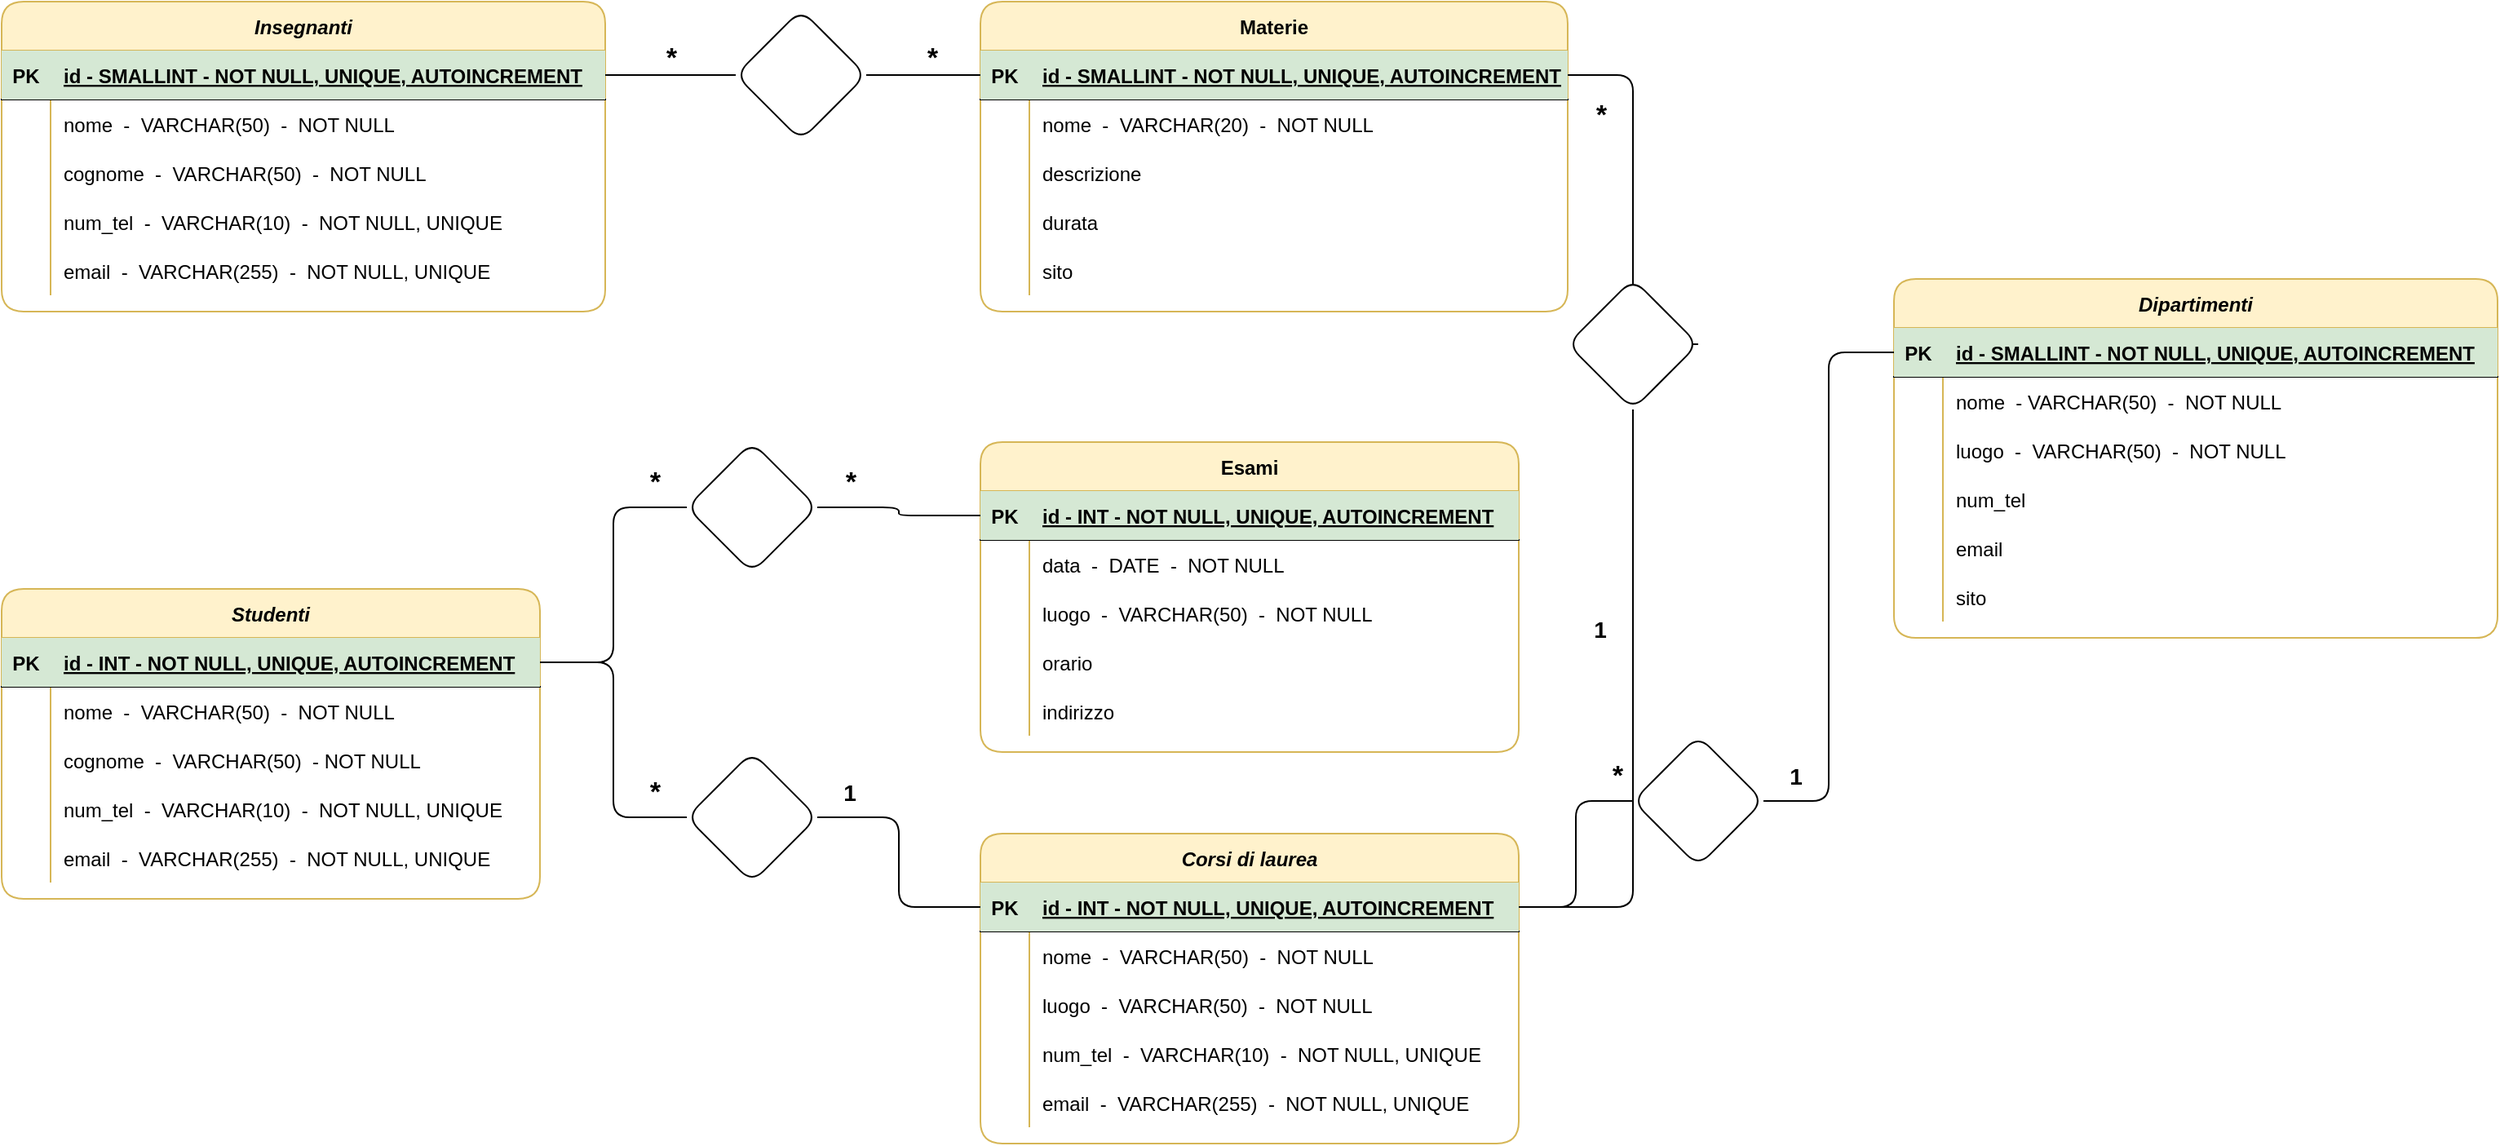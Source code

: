 <mxfile version="20.0.4" type="device"><diagram id="_naUc3VCe7i2bRAv6V2e" name="Page-1"><mxGraphModel dx="1673" dy="896" grid="1" gridSize="10" guides="1" tooltips="1" connect="1" arrows="1" fold="1" page="1" pageScale="1" pageWidth="850" pageHeight="1100" background="none" math="0" shadow="0"><root><mxCell id="0"/><mxCell id="1" parent="0"/><mxCell id="CEvjDJRAWfmrAYLHgLwp-1" value="Dipartimenti" style="shape=table;startSize=30;container=1;collapsible=1;childLayout=tableLayout;fixedRows=1;rowLines=0;fontStyle=3;align=center;resizeLast=1;labelBackgroundColor=none;fillColor=#fff2cc;strokeColor=#d6b656;rounded=1;" parent="1" vertex="1"><mxGeometry x="1200" y="210" width="370" height="220" as="geometry"/></mxCell><mxCell id="CEvjDJRAWfmrAYLHgLwp-2" value="" style="shape=tableRow;horizontal=0;startSize=0;swimlaneHead=0;swimlaneBody=0;fillColor=none;collapsible=0;dropTarget=0;points=[[0,0.5],[1,0.5]];portConstraint=eastwest;top=0;left=0;right=0;bottom=1;rounded=1;" parent="CEvjDJRAWfmrAYLHgLwp-1" vertex="1"><mxGeometry y="30" width="370" height="30" as="geometry"/></mxCell><mxCell id="CEvjDJRAWfmrAYLHgLwp-3" value="PK" style="shape=partialRectangle;connectable=0;fillColor=#d5e8d4;top=0;left=0;bottom=0;right=0;fontStyle=1;overflow=hidden;strokeColor=#82b366;rounded=1;" parent="CEvjDJRAWfmrAYLHgLwp-2" vertex="1"><mxGeometry width="30" height="30" as="geometry"><mxRectangle width="30" height="30" as="alternateBounds"/></mxGeometry></mxCell><mxCell id="CEvjDJRAWfmrAYLHgLwp-4" value="id - SMALLINT - NOT NULL, UNIQUE, AUTOINCREMENT" style="shape=partialRectangle;connectable=0;fillColor=#d5e8d4;top=0;left=0;bottom=0;right=0;align=left;spacingLeft=6;fontStyle=5;overflow=hidden;labelBackgroundColor=none;strokeColor=#82b366;rounded=1;" parent="CEvjDJRAWfmrAYLHgLwp-2" vertex="1"><mxGeometry x="30" width="340" height="30" as="geometry"><mxRectangle width="340" height="30" as="alternateBounds"/></mxGeometry></mxCell><mxCell id="CEvjDJRAWfmrAYLHgLwp-5" value="" style="shape=tableRow;horizontal=0;startSize=0;swimlaneHead=0;swimlaneBody=0;fillColor=none;collapsible=0;dropTarget=0;points=[[0,0.5],[1,0.5]];portConstraint=eastwest;top=0;left=0;right=0;bottom=0;rounded=1;" parent="CEvjDJRAWfmrAYLHgLwp-1" vertex="1"><mxGeometry y="60" width="370" height="30" as="geometry"/></mxCell><mxCell id="CEvjDJRAWfmrAYLHgLwp-6" value="" style="shape=partialRectangle;connectable=0;fillColor=none;top=0;left=0;bottom=0;right=0;editable=1;overflow=hidden;rounded=1;" parent="CEvjDJRAWfmrAYLHgLwp-5" vertex="1"><mxGeometry width="30" height="30" as="geometry"><mxRectangle width="30" height="30" as="alternateBounds"/></mxGeometry></mxCell><mxCell id="CEvjDJRAWfmrAYLHgLwp-7" value="nome  -  VARCHAR(50)  -  NOT NULL" style="shape=partialRectangle;connectable=0;fillColor=none;top=0;left=0;bottom=0;right=0;align=left;spacingLeft=6;overflow=hidden;rounded=1;" parent="CEvjDJRAWfmrAYLHgLwp-5" vertex="1"><mxGeometry x="30" width="340" height="30" as="geometry"><mxRectangle width="340" height="30" as="alternateBounds"/></mxGeometry></mxCell><mxCell id="CEvjDJRAWfmrAYLHgLwp-8" value="" style="shape=tableRow;horizontal=0;startSize=0;swimlaneHead=0;swimlaneBody=0;fillColor=none;collapsible=0;dropTarget=0;points=[[0,0.5],[1,0.5]];portConstraint=eastwest;top=0;left=0;right=0;bottom=0;rounded=1;" parent="CEvjDJRAWfmrAYLHgLwp-1" vertex="1"><mxGeometry y="90" width="370" height="30" as="geometry"/></mxCell><mxCell id="CEvjDJRAWfmrAYLHgLwp-9" value="" style="shape=partialRectangle;connectable=0;fillColor=none;top=0;left=0;bottom=0;right=0;editable=1;overflow=hidden;rounded=1;" parent="CEvjDJRAWfmrAYLHgLwp-8" vertex="1"><mxGeometry width="30" height="30" as="geometry"><mxRectangle width="30" height="30" as="alternateBounds"/></mxGeometry></mxCell><mxCell id="CEvjDJRAWfmrAYLHgLwp-10" value="luogo  -  VARCHAR(50)  -  NOT NULL" style="shape=partialRectangle;connectable=0;fillColor=none;top=0;left=0;bottom=0;right=0;align=left;spacingLeft=6;overflow=hidden;rounded=1;" parent="CEvjDJRAWfmrAYLHgLwp-8" vertex="1"><mxGeometry x="30" width="340" height="30" as="geometry"><mxRectangle width="340" height="30" as="alternateBounds"/></mxGeometry></mxCell><mxCell id="u6kaGUKOdAVzAkYsfyL6-222" style="shape=tableRow;horizontal=0;startSize=0;swimlaneHead=0;swimlaneBody=0;fillColor=none;collapsible=0;dropTarget=0;points=[[0,0.5],[1,0.5]];portConstraint=eastwest;top=0;left=0;right=0;bottom=0;rounded=1;" vertex="1" parent="CEvjDJRAWfmrAYLHgLwp-1"><mxGeometry y="120" width="370" height="30" as="geometry"/></mxCell><mxCell id="u6kaGUKOdAVzAkYsfyL6-223" style="shape=partialRectangle;connectable=0;fillColor=none;top=0;left=0;bottom=0;right=0;editable=1;overflow=hidden;rounded=1;" vertex="1" parent="u6kaGUKOdAVzAkYsfyL6-222"><mxGeometry width="30" height="30" as="geometry"><mxRectangle width="30" height="30" as="alternateBounds"/></mxGeometry></mxCell><mxCell id="u6kaGUKOdAVzAkYsfyL6-224" value="num_tel" style="shape=partialRectangle;connectable=0;fillColor=none;top=0;left=0;bottom=0;right=0;align=left;spacingLeft=6;overflow=hidden;rounded=1;" vertex="1" parent="u6kaGUKOdAVzAkYsfyL6-222"><mxGeometry x="30" width="340" height="30" as="geometry"><mxRectangle width="340" height="30" as="alternateBounds"/></mxGeometry></mxCell><mxCell id="u6kaGUKOdAVzAkYsfyL6-225" style="shape=tableRow;horizontal=0;startSize=0;swimlaneHead=0;swimlaneBody=0;fillColor=none;collapsible=0;dropTarget=0;points=[[0,0.5],[1,0.5]];portConstraint=eastwest;top=0;left=0;right=0;bottom=0;rounded=1;" vertex="1" parent="CEvjDJRAWfmrAYLHgLwp-1"><mxGeometry y="150" width="370" height="30" as="geometry"/></mxCell><mxCell id="u6kaGUKOdAVzAkYsfyL6-226" style="shape=partialRectangle;connectable=0;fillColor=none;top=0;left=0;bottom=0;right=0;editable=1;overflow=hidden;rounded=1;" vertex="1" parent="u6kaGUKOdAVzAkYsfyL6-225"><mxGeometry width="30" height="30" as="geometry"><mxRectangle width="30" height="30" as="alternateBounds"/></mxGeometry></mxCell><mxCell id="u6kaGUKOdAVzAkYsfyL6-227" value="email" style="shape=partialRectangle;connectable=0;fillColor=none;top=0;left=0;bottom=0;right=0;align=left;spacingLeft=6;overflow=hidden;rounded=1;" vertex="1" parent="u6kaGUKOdAVzAkYsfyL6-225"><mxGeometry x="30" width="340" height="30" as="geometry"><mxRectangle width="340" height="30" as="alternateBounds"/></mxGeometry></mxCell><mxCell id="u6kaGUKOdAVzAkYsfyL6-228" style="shape=tableRow;horizontal=0;startSize=0;swimlaneHead=0;swimlaneBody=0;fillColor=none;collapsible=0;dropTarget=0;points=[[0,0.5],[1,0.5]];portConstraint=eastwest;top=0;left=0;right=0;bottom=0;rounded=1;" vertex="1" parent="CEvjDJRAWfmrAYLHgLwp-1"><mxGeometry y="180" width="370" height="30" as="geometry"/></mxCell><mxCell id="u6kaGUKOdAVzAkYsfyL6-229" style="shape=partialRectangle;connectable=0;fillColor=none;top=0;left=0;bottom=0;right=0;editable=1;overflow=hidden;rounded=1;" vertex="1" parent="u6kaGUKOdAVzAkYsfyL6-228"><mxGeometry width="30" height="30" as="geometry"><mxRectangle width="30" height="30" as="alternateBounds"/></mxGeometry></mxCell><mxCell id="u6kaGUKOdAVzAkYsfyL6-230" value="sito" style="shape=partialRectangle;connectable=0;fillColor=none;top=0;left=0;bottom=0;right=0;align=left;spacingLeft=6;overflow=hidden;rounded=1;" vertex="1" parent="u6kaGUKOdAVzAkYsfyL6-228"><mxGeometry x="30" width="340" height="30" as="geometry"><mxRectangle width="340" height="30" as="alternateBounds"/></mxGeometry></mxCell><mxCell id="CEvjDJRAWfmrAYLHgLwp-14" value="Corsi di laurea" style="shape=table;startSize=30;container=1;collapsible=1;childLayout=tableLayout;fixedRows=1;rowLines=0;fontStyle=3;align=center;resizeLast=1;labelBackgroundColor=none;fillColor=#fff2cc;strokeColor=#d6b656;rounded=1;" parent="1" vertex="1"><mxGeometry x="640" y="550" width="330" height="190" as="geometry"/></mxCell><mxCell id="CEvjDJRAWfmrAYLHgLwp-15" value="" style="shape=tableRow;horizontal=0;startSize=0;swimlaneHead=0;swimlaneBody=0;fillColor=none;collapsible=0;dropTarget=0;points=[[0,0.5],[1,0.5]];portConstraint=eastwest;top=0;left=0;right=0;bottom=1;labelBackgroundColor=none;rounded=1;" parent="CEvjDJRAWfmrAYLHgLwp-14" vertex="1"><mxGeometry y="30" width="330" height="30" as="geometry"/></mxCell><mxCell id="CEvjDJRAWfmrAYLHgLwp-16" value="PK" style="shape=partialRectangle;connectable=0;fillColor=#d5e8d4;top=0;left=0;bottom=0;right=0;fontStyle=1;overflow=hidden;labelBackgroundColor=none;strokeColor=#82b366;rounded=1;" parent="CEvjDJRAWfmrAYLHgLwp-15" vertex="1"><mxGeometry width="30" height="30" as="geometry"><mxRectangle width="30" height="30" as="alternateBounds"/></mxGeometry></mxCell><mxCell id="CEvjDJRAWfmrAYLHgLwp-17" value="id - INT - NOT NULL, UNIQUE, AUTOINCREMENT" style="shape=partialRectangle;connectable=0;fillColor=#d5e8d4;top=0;left=0;bottom=0;right=0;align=left;spacingLeft=6;fontStyle=5;overflow=hidden;labelBackgroundColor=none;strokeColor=#82b366;rounded=1;" parent="CEvjDJRAWfmrAYLHgLwp-15" vertex="1"><mxGeometry x="30" width="300" height="30" as="geometry"><mxRectangle width="300" height="30" as="alternateBounds"/></mxGeometry></mxCell><mxCell id="CEvjDJRAWfmrAYLHgLwp-18" value="" style="shape=tableRow;horizontal=0;startSize=0;swimlaneHead=0;swimlaneBody=0;fillColor=none;collapsible=0;dropTarget=0;points=[[0,0.5],[1,0.5]];portConstraint=eastwest;top=0;left=0;right=0;bottom=0;labelBackgroundColor=none;rounded=1;" parent="CEvjDJRAWfmrAYLHgLwp-14" vertex="1"><mxGeometry y="60" width="330" height="30" as="geometry"/></mxCell><mxCell id="CEvjDJRAWfmrAYLHgLwp-19" value="" style="shape=partialRectangle;connectable=0;fillColor=none;top=0;left=0;bottom=0;right=0;editable=1;overflow=hidden;labelBackgroundColor=none;rounded=1;" parent="CEvjDJRAWfmrAYLHgLwp-18" vertex="1"><mxGeometry width="30" height="30" as="geometry"><mxRectangle width="30" height="30" as="alternateBounds"/></mxGeometry></mxCell><mxCell id="CEvjDJRAWfmrAYLHgLwp-20" value="nome  -  VARCHAR(50)  -  NOT NULL" style="shape=partialRectangle;connectable=0;fillColor=none;top=0;left=0;bottom=0;right=0;align=left;spacingLeft=6;overflow=hidden;labelBackgroundColor=none;rounded=1;" parent="CEvjDJRAWfmrAYLHgLwp-18" vertex="1"><mxGeometry x="30" width="300" height="30" as="geometry"><mxRectangle width="300" height="30" as="alternateBounds"/></mxGeometry></mxCell><mxCell id="CEvjDJRAWfmrAYLHgLwp-21" value="" style="shape=tableRow;horizontal=0;startSize=0;swimlaneHead=0;swimlaneBody=0;fillColor=none;collapsible=0;dropTarget=0;points=[[0,0.5],[1,0.5]];portConstraint=eastwest;top=0;left=0;right=0;bottom=0;labelBackgroundColor=none;rounded=1;" parent="CEvjDJRAWfmrAYLHgLwp-14" vertex="1"><mxGeometry y="90" width="330" height="30" as="geometry"/></mxCell><mxCell id="CEvjDJRAWfmrAYLHgLwp-22" value="" style="shape=partialRectangle;connectable=0;fillColor=none;top=0;left=0;bottom=0;right=0;editable=1;overflow=hidden;labelBackgroundColor=none;rounded=1;" parent="CEvjDJRAWfmrAYLHgLwp-21" vertex="1"><mxGeometry width="30" height="30" as="geometry"><mxRectangle width="30" height="30" as="alternateBounds"/></mxGeometry></mxCell><mxCell id="CEvjDJRAWfmrAYLHgLwp-23" value="luogo  -  VARCHAR(50)  -  NOT NULL" style="shape=partialRectangle;connectable=0;fillColor=none;top=0;left=0;bottom=0;right=0;align=left;spacingLeft=6;overflow=hidden;labelBackgroundColor=none;rounded=1;" parent="CEvjDJRAWfmrAYLHgLwp-21" vertex="1"><mxGeometry x="30" width="300" height="30" as="geometry"><mxRectangle width="300" height="30" as="alternateBounds"/></mxGeometry></mxCell><mxCell id="CEvjDJRAWfmrAYLHgLwp-85" style="shape=tableRow;horizontal=0;startSize=0;swimlaneHead=0;swimlaneBody=0;fillColor=none;collapsible=0;dropTarget=0;points=[[0,0.5],[1,0.5]];portConstraint=eastwest;top=0;left=0;right=0;bottom=0;labelBackgroundColor=none;rounded=1;" parent="CEvjDJRAWfmrAYLHgLwp-14" vertex="1"><mxGeometry y="120" width="330" height="30" as="geometry"/></mxCell><mxCell id="CEvjDJRAWfmrAYLHgLwp-86" style="shape=partialRectangle;connectable=0;fillColor=none;top=0;left=0;bottom=0;right=0;editable=1;overflow=hidden;labelBackgroundColor=none;rounded=1;" parent="CEvjDJRAWfmrAYLHgLwp-85" vertex="1"><mxGeometry width="30" height="30" as="geometry"><mxRectangle width="30" height="30" as="alternateBounds"/></mxGeometry></mxCell><mxCell id="CEvjDJRAWfmrAYLHgLwp-87" value="num_tel  -  VARCHAR(10)  -  NOT NULL, UNIQUE" style="shape=partialRectangle;connectable=0;fillColor=none;top=0;left=0;bottom=0;right=0;align=left;spacingLeft=6;overflow=hidden;labelBackgroundColor=none;rounded=1;" parent="CEvjDJRAWfmrAYLHgLwp-85" vertex="1"><mxGeometry x="30" width="300" height="30" as="geometry"><mxRectangle width="300" height="30" as="alternateBounds"/></mxGeometry></mxCell><mxCell id="CEvjDJRAWfmrAYLHgLwp-88" style="shape=tableRow;horizontal=0;startSize=0;swimlaneHead=0;swimlaneBody=0;fillColor=none;collapsible=0;dropTarget=0;points=[[0,0.5],[1,0.5]];portConstraint=eastwest;top=0;left=0;right=0;bottom=0;labelBackgroundColor=none;rounded=1;" parent="CEvjDJRAWfmrAYLHgLwp-14" vertex="1"><mxGeometry y="150" width="330" height="30" as="geometry"/></mxCell><mxCell id="CEvjDJRAWfmrAYLHgLwp-89" style="shape=partialRectangle;connectable=0;fillColor=none;top=0;left=0;bottom=0;right=0;editable=1;overflow=hidden;labelBackgroundColor=none;rounded=1;" parent="CEvjDJRAWfmrAYLHgLwp-88" vertex="1"><mxGeometry width="30" height="30" as="geometry"><mxRectangle width="30" height="30" as="alternateBounds"/></mxGeometry></mxCell><mxCell id="CEvjDJRAWfmrAYLHgLwp-90" value="email  -  VARCHAR(255)  -  NOT NULL, UNIQUE" style="shape=partialRectangle;connectable=0;fillColor=none;top=0;left=0;bottom=0;right=0;align=left;spacingLeft=6;overflow=hidden;labelBackgroundColor=none;rounded=1;" parent="CEvjDJRAWfmrAYLHgLwp-88" vertex="1"><mxGeometry x="30" width="300" height="30" as="geometry"><mxRectangle width="300" height="30" as="alternateBounds"/></mxGeometry></mxCell><mxCell id="CEvjDJRAWfmrAYLHgLwp-27" value="Insegnanti" style="shape=table;startSize=30;container=1;collapsible=1;childLayout=tableLayout;fixedRows=1;rowLines=0;fontStyle=3;align=center;resizeLast=1;labelBackgroundColor=none;fillColor=#fff2cc;strokeColor=#d6b656;rounded=1;" parent="1" vertex="1"><mxGeometry x="40" y="40" width="370" height="190" as="geometry"/></mxCell><mxCell id="CEvjDJRAWfmrAYLHgLwp-28" value="" style="shape=tableRow;horizontal=0;startSize=0;swimlaneHead=0;swimlaneBody=0;fillColor=none;collapsible=0;dropTarget=0;points=[[0,0.5],[1,0.5]];portConstraint=eastwest;top=0;left=0;right=0;bottom=1;labelBackgroundColor=none;rounded=1;" parent="CEvjDJRAWfmrAYLHgLwp-27" vertex="1"><mxGeometry y="30" width="370" height="30" as="geometry"/></mxCell><mxCell id="CEvjDJRAWfmrAYLHgLwp-29" value="PK" style="shape=partialRectangle;connectable=0;fillColor=#d5e8d4;top=0;left=0;bottom=0;right=0;fontStyle=1;overflow=hidden;labelBackgroundColor=none;strokeColor=#82b366;rounded=1;" parent="CEvjDJRAWfmrAYLHgLwp-28" vertex="1"><mxGeometry width="30" height="30" as="geometry"><mxRectangle width="30" height="30" as="alternateBounds"/></mxGeometry></mxCell><mxCell id="CEvjDJRAWfmrAYLHgLwp-30" value="id - SMALLINT - NOT NULL, UNIQUE, AUTOINCREMENT" style="shape=partialRectangle;connectable=0;fillColor=#d5e8d4;top=0;left=0;bottom=0;right=0;align=left;spacingLeft=6;fontStyle=5;overflow=hidden;labelBackgroundColor=none;strokeColor=#82b366;rounded=1;" parent="CEvjDJRAWfmrAYLHgLwp-28" vertex="1"><mxGeometry x="30" width="340" height="30" as="geometry"><mxRectangle width="340" height="30" as="alternateBounds"/></mxGeometry></mxCell><mxCell id="CEvjDJRAWfmrAYLHgLwp-31" value="" style="shape=tableRow;horizontal=0;startSize=0;swimlaneHead=0;swimlaneBody=0;fillColor=none;collapsible=0;dropTarget=0;points=[[0,0.5],[1,0.5]];portConstraint=eastwest;top=0;left=0;right=0;bottom=0;labelBackgroundColor=none;rounded=1;" parent="CEvjDJRAWfmrAYLHgLwp-27" vertex="1"><mxGeometry y="60" width="370" height="30" as="geometry"/></mxCell><mxCell id="CEvjDJRAWfmrAYLHgLwp-32" value="" style="shape=partialRectangle;connectable=0;fillColor=none;top=0;left=0;bottom=0;right=0;editable=1;overflow=hidden;labelBackgroundColor=none;rounded=1;" parent="CEvjDJRAWfmrAYLHgLwp-31" vertex="1"><mxGeometry width="30" height="30" as="geometry"><mxRectangle width="30" height="30" as="alternateBounds"/></mxGeometry></mxCell><mxCell id="CEvjDJRAWfmrAYLHgLwp-33" value="nome  -  VARCHAR(50)  -  NOT NULL" style="shape=partialRectangle;connectable=0;fillColor=none;top=0;left=0;bottom=0;right=0;align=left;spacingLeft=6;overflow=hidden;labelBackgroundColor=none;rounded=1;" parent="CEvjDJRAWfmrAYLHgLwp-31" vertex="1"><mxGeometry x="30" width="340" height="30" as="geometry"><mxRectangle width="340" height="30" as="alternateBounds"/></mxGeometry></mxCell><mxCell id="CEvjDJRAWfmrAYLHgLwp-34" value="" style="shape=tableRow;horizontal=0;startSize=0;swimlaneHead=0;swimlaneBody=0;fillColor=none;collapsible=0;dropTarget=0;points=[[0,0.5],[1,0.5]];portConstraint=eastwest;top=0;left=0;right=0;bottom=0;labelBackgroundColor=none;rounded=1;" parent="CEvjDJRAWfmrAYLHgLwp-27" vertex="1"><mxGeometry y="90" width="370" height="30" as="geometry"/></mxCell><mxCell id="CEvjDJRAWfmrAYLHgLwp-35" value="" style="shape=partialRectangle;connectable=0;fillColor=none;top=0;left=0;bottom=0;right=0;editable=1;overflow=hidden;labelBackgroundColor=none;rounded=1;" parent="CEvjDJRAWfmrAYLHgLwp-34" vertex="1"><mxGeometry width="30" height="30" as="geometry"><mxRectangle width="30" height="30" as="alternateBounds"/></mxGeometry></mxCell><mxCell id="CEvjDJRAWfmrAYLHgLwp-36" value="cognome  -  VARCHAR(50)  -  NOT NULL" style="shape=partialRectangle;connectable=0;fillColor=none;top=0;left=0;bottom=0;right=0;align=left;spacingLeft=6;overflow=hidden;labelBackgroundColor=none;rounded=1;" parent="CEvjDJRAWfmrAYLHgLwp-34" vertex="1"><mxGeometry x="30" width="340" height="30" as="geometry"><mxRectangle width="340" height="30" as="alternateBounds"/></mxGeometry></mxCell><mxCell id="CEvjDJRAWfmrAYLHgLwp-37" value="" style="shape=tableRow;horizontal=0;startSize=0;swimlaneHead=0;swimlaneBody=0;fillColor=none;collapsible=0;dropTarget=0;points=[[0,0.5],[1,0.5]];portConstraint=eastwest;top=0;left=0;right=0;bottom=0;labelBackgroundColor=none;rounded=1;" parent="CEvjDJRAWfmrAYLHgLwp-27" vertex="1"><mxGeometry y="120" width="370" height="30" as="geometry"/></mxCell><mxCell id="CEvjDJRAWfmrAYLHgLwp-38" value="" style="shape=partialRectangle;connectable=0;fillColor=none;top=0;left=0;bottom=0;right=0;editable=1;overflow=hidden;labelBackgroundColor=none;rounded=1;" parent="CEvjDJRAWfmrAYLHgLwp-37" vertex="1"><mxGeometry width="30" height="30" as="geometry"><mxRectangle width="30" height="30" as="alternateBounds"/></mxGeometry></mxCell><mxCell id="CEvjDJRAWfmrAYLHgLwp-39" value="num_tel  -  VARCHAR(10)  -  NOT NULL, UNIQUE" style="shape=partialRectangle;connectable=0;fillColor=none;top=0;left=0;bottom=0;right=0;align=left;spacingLeft=6;overflow=hidden;labelBackgroundColor=none;rounded=1;" parent="CEvjDJRAWfmrAYLHgLwp-37" vertex="1"><mxGeometry x="30" width="340" height="30" as="geometry"><mxRectangle width="340" height="30" as="alternateBounds"/></mxGeometry></mxCell><mxCell id="CEvjDJRAWfmrAYLHgLwp-40" style="shape=tableRow;horizontal=0;startSize=0;swimlaneHead=0;swimlaneBody=0;fillColor=none;collapsible=0;dropTarget=0;points=[[0,0.5],[1,0.5]];portConstraint=eastwest;top=0;left=0;right=0;bottom=0;labelBackgroundColor=none;rounded=1;" parent="CEvjDJRAWfmrAYLHgLwp-27" vertex="1"><mxGeometry y="150" width="370" height="30" as="geometry"/></mxCell><mxCell id="CEvjDJRAWfmrAYLHgLwp-41" style="shape=partialRectangle;connectable=0;fillColor=none;top=0;left=0;bottom=0;right=0;editable=1;overflow=hidden;labelBackgroundColor=none;rounded=1;" parent="CEvjDJRAWfmrAYLHgLwp-40" vertex="1"><mxGeometry width="30" height="30" as="geometry"><mxRectangle width="30" height="30" as="alternateBounds"/></mxGeometry></mxCell><mxCell id="CEvjDJRAWfmrAYLHgLwp-42" value="email  -  VARCHAR(255)  -  NOT NULL, UNIQUE" style="shape=partialRectangle;connectable=0;fillColor=none;top=0;left=0;bottom=0;right=0;align=left;spacingLeft=6;overflow=hidden;labelBackgroundColor=none;rounded=1;" parent="CEvjDJRAWfmrAYLHgLwp-40" vertex="1"><mxGeometry x="30" width="340" height="30" as="geometry"><mxRectangle width="340" height="30" as="alternateBounds"/></mxGeometry></mxCell><mxCell id="CEvjDJRAWfmrAYLHgLwp-43" value="Studenti" style="shape=table;startSize=30;container=1;collapsible=1;childLayout=tableLayout;fixedRows=1;rowLines=0;fontStyle=3;align=center;resizeLast=1;labelBackgroundColor=none;fillColor=#fff2cc;strokeColor=#d6b656;rounded=1;" parent="1" vertex="1"><mxGeometry x="40" y="400" width="330" height="190" as="geometry"/></mxCell><mxCell id="CEvjDJRAWfmrAYLHgLwp-44" value="" style="shape=tableRow;horizontal=0;startSize=0;swimlaneHead=0;swimlaneBody=0;fillColor=none;collapsible=0;dropTarget=0;points=[[0,0.5],[1,0.5]];portConstraint=eastwest;top=0;left=0;right=0;bottom=1;labelBackgroundColor=none;rounded=1;" parent="CEvjDJRAWfmrAYLHgLwp-43" vertex="1"><mxGeometry y="30" width="330" height="30" as="geometry"/></mxCell><mxCell id="CEvjDJRAWfmrAYLHgLwp-45" value="PK" style="shape=partialRectangle;connectable=0;fillColor=#d5e8d4;top=0;left=0;bottom=0;right=0;fontStyle=1;overflow=hidden;labelBackgroundColor=none;strokeColor=#82b366;rounded=1;" parent="CEvjDJRAWfmrAYLHgLwp-44" vertex="1"><mxGeometry width="30" height="30" as="geometry"><mxRectangle width="30" height="30" as="alternateBounds"/></mxGeometry></mxCell><mxCell id="CEvjDJRAWfmrAYLHgLwp-46" value="id - INT - NOT NULL, UNIQUE, AUTOINCREMENT" style="shape=partialRectangle;connectable=0;fillColor=#d5e8d4;top=0;left=0;bottom=0;right=0;align=left;spacingLeft=6;fontStyle=5;overflow=hidden;labelBackgroundColor=none;strokeColor=#82b366;rounded=1;" parent="CEvjDJRAWfmrAYLHgLwp-44" vertex="1"><mxGeometry x="30" width="300" height="30" as="geometry"><mxRectangle width="300" height="30" as="alternateBounds"/></mxGeometry></mxCell><mxCell id="CEvjDJRAWfmrAYLHgLwp-47" value="" style="shape=tableRow;horizontal=0;startSize=0;swimlaneHead=0;swimlaneBody=0;fillColor=none;collapsible=0;dropTarget=0;points=[[0,0.5],[1,0.5]];portConstraint=eastwest;top=0;left=0;right=0;bottom=0;labelBackgroundColor=none;rounded=1;" parent="CEvjDJRAWfmrAYLHgLwp-43" vertex="1"><mxGeometry y="60" width="330" height="30" as="geometry"/></mxCell><mxCell id="CEvjDJRAWfmrAYLHgLwp-48" value="" style="shape=partialRectangle;connectable=0;fillColor=none;top=0;left=0;bottom=0;right=0;editable=1;overflow=hidden;labelBackgroundColor=none;rounded=1;" parent="CEvjDJRAWfmrAYLHgLwp-47" vertex="1"><mxGeometry width="30" height="30" as="geometry"><mxRectangle width="30" height="30" as="alternateBounds"/></mxGeometry></mxCell><mxCell id="CEvjDJRAWfmrAYLHgLwp-49" value="nome  -  VARCHAR(50)  -  NOT NULL" style="shape=partialRectangle;connectable=0;fillColor=none;top=0;left=0;bottom=0;right=0;align=left;spacingLeft=6;overflow=hidden;labelBackgroundColor=none;rounded=1;" parent="CEvjDJRAWfmrAYLHgLwp-47" vertex="1"><mxGeometry x="30" width="300" height="30" as="geometry"><mxRectangle width="300" height="30" as="alternateBounds"/></mxGeometry></mxCell><mxCell id="CEvjDJRAWfmrAYLHgLwp-50" value="" style="shape=tableRow;horizontal=0;startSize=0;swimlaneHead=0;swimlaneBody=0;fillColor=none;collapsible=0;dropTarget=0;points=[[0,0.5],[1,0.5]];portConstraint=eastwest;top=0;left=0;right=0;bottom=0;labelBackgroundColor=none;rounded=1;" parent="CEvjDJRAWfmrAYLHgLwp-43" vertex="1"><mxGeometry y="90" width="330" height="30" as="geometry"/></mxCell><mxCell id="CEvjDJRAWfmrAYLHgLwp-51" value="" style="shape=partialRectangle;connectable=0;fillColor=none;top=0;left=0;bottom=0;right=0;editable=1;overflow=hidden;labelBackgroundColor=none;rounded=1;" parent="CEvjDJRAWfmrAYLHgLwp-50" vertex="1"><mxGeometry width="30" height="30" as="geometry"><mxRectangle width="30" height="30" as="alternateBounds"/></mxGeometry></mxCell><mxCell id="CEvjDJRAWfmrAYLHgLwp-52" value="cognome  -  VARCHAR(50)  - NOT NULL" style="shape=partialRectangle;connectable=0;fillColor=none;top=0;left=0;bottom=0;right=0;align=left;spacingLeft=6;overflow=hidden;labelBackgroundColor=none;rounded=1;" parent="CEvjDJRAWfmrAYLHgLwp-50" vertex="1"><mxGeometry x="30" width="300" height="30" as="geometry"><mxRectangle width="300" height="30" as="alternateBounds"/></mxGeometry></mxCell><mxCell id="CEvjDJRAWfmrAYLHgLwp-53" value="" style="shape=tableRow;horizontal=0;startSize=0;swimlaneHead=0;swimlaneBody=0;fillColor=none;collapsible=0;dropTarget=0;points=[[0,0.5],[1,0.5]];portConstraint=eastwest;top=0;left=0;right=0;bottom=0;labelBackgroundColor=none;rounded=1;" parent="CEvjDJRAWfmrAYLHgLwp-43" vertex="1"><mxGeometry y="120" width="330" height="30" as="geometry"/></mxCell><mxCell id="CEvjDJRAWfmrAYLHgLwp-54" value="" style="shape=partialRectangle;connectable=0;fillColor=none;top=0;left=0;bottom=0;right=0;editable=1;overflow=hidden;labelBackgroundColor=none;rounded=1;" parent="CEvjDJRAWfmrAYLHgLwp-53" vertex="1"><mxGeometry width="30" height="30" as="geometry"><mxRectangle width="30" height="30" as="alternateBounds"/></mxGeometry></mxCell><mxCell id="CEvjDJRAWfmrAYLHgLwp-55" value="num_tel  -  VARCHAR(10)  -  NOT NULL, UNIQUE" style="shape=partialRectangle;connectable=0;fillColor=none;top=0;left=0;bottom=0;right=0;align=left;spacingLeft=6;overflow=hidden;labelBackgroundColor=none;rounded=1;" parent="CEvjDJRAWfmrAYLHgLwp-53" vertex="1"><mxGeometry x="30" width="300" height="30" as="geometry"><mxRectangle width="300" height="30" as="alternateBounds"/></mxGeometry></mxCell><mxCell id="CEvjDJRAWfmrAYLHgLwp-56" style="shape=tableRow;horizontal=0;startSize=0;swimlaneHead=0;swimlaneBody=0;fillColor=none;collapsible=0;dropTarget=0;points=[[0,0.5],[1,0.5]];portConstraint=eastwest;top=0;left=0;right=0;bottom=0;labelBackgroundColor=none;rounded=1;" parent="CEvjDJRAWfmrAYLHgLwp-43" vertex="1"><mxGeometry y="150" width="330" height="30" as="geometry"/></mxCell><mxCell id="CEvjDJRAWfmrAYLHgLwp-57" style="shape=partialRectangle;connectable=0;fillColor=none;top=0;left=0;bottom=0;right=0;editable=1;overflow=hidden;labelBackgroundColor=none;rounded=1;" parent="CEvjDJRAWfmrAYLHgLwp-56" vertex="1"><mxGeometry width="30" height="30" as="geometry"><mxRectangle width="30" height="30" as="alternateBounds"/></mxGeometry></mxCell><mxCell id="CEvjDJRAWfmrAYLHgLwp-58" value="email  -  VARCHAR(255)  -  NOT NULL, UNIQUE" style="shape=partialRectangle;connectable=0;fillColor=none;top=0;left=0;bottom=0;right=0;align=left;spacingLeft=6;overflow=hidden;labelBackgroundColor=none;rounded=1;" parent="CEvjDJRAWfmrAYLHgLwp-56" vertex="1"><mxGeometry x="30" width="300" height="30" as="geometry"><mxRectangle width="300" height="30" as="alternateBounds"/></mxGeometry></mxCell><mxCell id="CEvjDJRAWfmrAYLHgLwp-59" value="Esami" style="shape=table;startSize=30;container=1;collapsible=1;childLayout=tableLayout;fixedRows=1;rowLines=0;fontStyle=1;align=center;resizeLast=1;labelBackgroundColor=none;fillColor=#fff2cc;strokeColor=#d6b656;rounded=1;" parent="1" vertex="1"><mxGeometry x="640" y="310" width="330" height="190" as="geometry"/></mxCell><mxCell id="CEvjDJRAWfmrAYLHgLwp-60" value="" style="shape=tableRow;horizontal=0;startSize=0;swimlaneHead=0;swimlaneBody=0;fillColor=none;collapsible=0;dropTarget=0;points=[[0,0.5],[1,0.5]];portConstraint=eastwest;top=0;left=0;right=0;bottom=1;labelBackgroundColor=none;rounded=1;" parent="CEvjDJRAWfmrAYLHgLwp-59" vertex="1"><mxGeometry y="30" width="330" height="30" as="geometry"/></mxCell><mxCell id="CEvjDJRAWfmrAYLHgLwp-61" value="PK" style="shape=partialRectangle;connectable=0;fillColor=#d5e8d4;top=0;left=0;bottom=0;right=0;fontStyle=1;overflow=hidden;labelBackgroundColor=none;strokeColor=#82b366;rounded=1;" parent="CEvjDJRAWfmrAYLHgLwp-60" vertex="1"><mxGeometry width="30" height="30" as="geometry"><mxRectangle width="30" height="30" as="alternateBounds"/></mxGeometry></mxCell><mxCell id="CEvjDJRAWfmrAYLHgLwp-62" value="id - INT - NOT NULL, UNIQUE, AUTOINCREMENT" style="shape=partialRectangle;connectable=0;fillColor=#d5e8d4;top=0;left=0;bottom=0;right=0;align=left;spacingLeft=6;fontStyle=5;overflow=hidden;labelBackgroundColor=none;strokeColor=#82b366;rounded=1;" parent="CEvjDJRAWfmrAYLHgLwp-60" vertex="1"><mxGeometry x="30" width="300" height="30" as="geometry"><mxRectangle width="300" height="30" as="alternateBounds"/></mxGeometry></mxCell><mxCell id="CEvjDJRAWfmrAYLHgLwp-63" value="" style="shape=tableRow;horizontal=0;startSize=0;swimlaneHead=0;swimlaneBody=0;fillColor=none;collapsible=0;dropTarget=0;points=[[0,0.5],[1,0.5]];portConstraint=eastwest;top=0;left=0;right=0;bottom=0;labelBackgroundColor=none;rounded=1;" parent="CEvjDJRAWfmrAYLHgLwp-59" vertex="1"><mxGeometry y="60" width="330" height="30" as="geometry"/></mxCell><mxCell id="CEvjDJRAWfmrAYLHgLwp-64" value="" style="shape=partialRectangle;connectable=0;fillColor=none;top=0;left=0;bottom=0;right=0;editable=1;overflow=hidden;labelBackgroundColor=none;rounded=1;" parent="CEvjDJRAWfmrAYLHgLwp-63" vertex="1"><mxGeometry width="30" height="30" as="geometry"><mxRectangle width="30" height="30" as="alternateBounds"/></mxGeometry></mxCell><mxCell id="CEvjDJRAWfmrAYLHgLwp-65" value="data  -  DATE  -  NOT NULL" style="shape=partialRectangle;connectable=0;fillColor=none;top=0;left=0;bottom=0;right=0;align=left;spacingLeft=6;overflow=hidden;labelBackgroundColor=none;rounded=1;" parent="CEvjDJRAWfmrAYLHgLwp-63" vertex="1"><mxGeometry x="30" width="300" height="30" as="geometry"><mxRectangle width="300" height="30" as="alternateBounds"/></mxGeometry></mxCell><mxCell id="CEvjDJRAWfmrAYLHgLwp-66" value="" style="shape=tableRow;horizontal=0;startSize=0;swimlaneHead=0;swimlaneBody=0;fillColor=none;collapsible=0;dropTarget=0;points=[[0,0.5],[1,0.5]];portConstraint=eastwest;top=0;left=0;right=0;bottom=0;labelBackgroundColor=none;rounded=1;" parent="CEvjDJRAWfmrAYLHgLwp-59" vertex="1"><mxGeometry y="90" width="330" height="30" as="geometry"/></mxCell><mxCell id="CEvjDJRAWfmrAYLHgLwp-67" value="" style="shape=partialRectangle;connectable=0;fillColor=none;top=0;left=0;bottom=0;right=0;editable=1;overflow=hidden;labelBackgroundColor=none;rounded=1;" parent="CEvjDJRAWfmrAYLHgLwp-66" vertex="1"><mxGeometry width="30" height="30" as="geometry"><mxRectangle width="30" height="30" as="alternateBounds"/></mxGeometry></mxCell><mxCell id="CEvjDJRAWfmrAYLHgLwp-68" value="luogo  -  VARCHAR(50)  -  NOT NULL" style="shape=partialRectangle;connectable=0;fillColor=none;top=0;left=0;bottom=0;right=0;align=left;spacingLeft=6;overflow=hidden;labelBackgroundColor=none;rounded=1;" parent="CEvjDJRAWfmrAYLHgLwp-66" vertex="1"><mxGeometry x="30" width="300" height="30" as="geometry"><mxRectangle width="300" height="30" as="alternateBounds"/></mxGeometry></mxCell><mxCell id="u6kaGUKOdAVzAkYsfyL6-240" style="shape=tableRow;horizontal=0;startSize=0;swimlaneHead=0;swimlaneBody=0;fillColor=none;collapsible=0;dropTarget=0;points=[[0,0.5],[1,0.5]];portConstraint=eastwest;top=0;left=0;right=0;bottom=0;labelBackgroundColor=none;rounded=1;" vertex="1" parent="CEvjDJRAWfmrAYLHgLwp-59"><mxGeometry y="120" width="330" height="30" as="geometry"/></mxCell><mxCell id="u6kaGUKOdAVzAkYsfyL6-241" style="shape=partialRectangle;connectable=0;fillColor=none;top=0;left=0;bottom=0;right=0;editable=1;overflow=hidden;labelBackgroundColor=none;rounded=1;" vertex="1" parent="u6kaGUKOdAVzAkYsfyL6-240"><mxGeometry width="30" height="30" as="geometry"><mxRectangle width="30" height="30" as="alternateBounds"/></mxGeometry></mxCell><mxCell id="u6kaGUKOdAVzAkYsfyL6-242" value="orario" style="shape=partialRectangle;connectable=0;fillColor=none;top=0;left=0;bottom=0;right=0;align=left;spacingLeft=6;overflow=hidden;labelBackgroundColor=none;rounded=1;" vertex="1" parent="u6kaGUKOdAVzAkYsfyL6-240"><mxGeometry x="30" width="300" height="30" as="geometry"><mxRectangle width="300" height="30" as="alternateBounds"/></mxGeometry></mxCell><mxCell id="u6kaGUKOdAVzAkYsfyL6-243" style="shape=tableRow;horizontal=0;startSize=0;swimlaneHead=0;swimlaneBody=0;fillColor=none;collapsible=0;dropTarget=0;points=[[0,0.5],[1,0.5]];portConstraint=eastwest;top=0;left=0;right=0;bottom=0;labelBackgroundColor=none;rounded=1;" vertex="1" parent="CEvjDJRAWfmrAYLHgLwp-59"><mxGeometry y="150" width="330" height="30" as="geometry"/></mxCell><mxCell id="u6kaGUKOdAVzAkYsfyL6-244" style="shape=partialRectangle;connectable=0;fillColor=none;top=0;left=0;bottom=0;right=0;editable=1;overflow=hidden;labelBackgroundColor=none;rounded=1;" vertex="1" parent="u6kaGUKOdAVzAkYsfyL6-243"><mxGeometry width="30" height="30" as="geometry"><mxRectangle width="30" height="30" as="alternateBounds"/></mxGeometry></mxCell><mxCell id="u6kaGUKOdAVzAkYsfyL6-245" value="indirizzo" style="shape=partialRectangle;connectable=0;fillColor=none;top=0;left=0;bottom=0;right=0;align=left;spacingLeft=6;overflow=hidden;labelBackgroundColor=none;rounded=1;" vertex="1" parent="u6kaGUKOdAVzAkYsfyL6-243"><mxGeometry x="30" width="300" height="30" as="geometry"><mxRectangle width="300" height="30" as="alternateBounds"/></mxGeometry></mxCell><mxCell id="CEvjDJRAWfmrAYLHgLwp-72" value="Materie" style="shape=table;startSize=30;container=1;collapsible=1;childLayout=tableLayout;fixedRows=1;rowLines=0;fontStyle=1;align=center;resizeLast=1;labelBackgroundColor=none;fillColor=#fff2cc;strokeColor=#d6b656;rounded=1;" parent="1" vertex="1"><mxGeometry x="640" y="40" width="360" height="190" as="geometry"/></mxCell><mxCell id="CEvjDJRAWfmrAYLHgLwp-73" value="" style="shape=tableRow;horizontal=0;startSize=0;swimlaneHead=0;swimlaneBody=0;fillColor=none;collapsible=0;dropTarget=0;points=[[0,0.5],[1,0.5]];portConstraint=eastwest;top=0;left=0;right=0;bottom=1;labelBackgroundColor=none;rounded=1;" parent="CEvjDJRAWfmrAYLHgLwp-72" vertex="1"><mxGeometry y="30" width="360" height="30" as="geometry"/></mxCell><mxCell id="CEvjDJRAWfmrAYLHgLwp-74" value="PK" style="shape=partialRectangle;connectable=0;fillColor=#d5e8d4;top=0;left=0;bottom=0;right=0;fontStyle=1;overflow=hidden;labelBackgroundColor=none;strokeColor=#82b366;rounded=1;" parent="CEvjDJRAWfmrAYLHgLwp-73" vertex="1"><mxGeometry width="30" height="30" as="geometry"><mxRectangle width="30" height="30" as="alternateBounds"/></mxGeometry></mxCell><mxCell id="CEvjDJRAWfmrAYLHgLwp-75" value="id - SMALLINT - NOT NULL, UNIQUE, AUTOINCREMENT" style="shape=partialRectangle;connectable=0;fillColor=#d5e8d4;top=0;left=0;bottom=0;right=0;align=left;spacingLeft=6;fontStyle=5;overflow=hidden;labelBackgroundColor=none;strokeColor=#82b366;rounded=1;" parent="CEvjDJRAWfmrAYLHgLwp-73" vertex="1"><mxGeometry x="30" width="330" height="30" as="geometry"><mxRectangle width="330" height="30" as="alternateBounds"/></mxGeometry></mxCell><mxCell id="CEvjDJRAWfmrAYLHgLwp-76" value="" style="shape=tableRow;horizontal=0;startSize=0;swimlaneHead=0;swimlaneBody=0;fillColor=none;collapsible=0;dropTarget=0;points=[[0,0.5],[1,0.5]];portConstraint=eastwest;top=0;left=0;right=0;bottom=0;labelBackgroundColor=none;rounded=1;" parent="CEvjDJRAWfmrAYLHgLwp-72" vertex="1"><mxGeometry y="60" width="360" height="30" as="geometry"/></mxCell><mxCell id="CEvjDJRAWfmrAYLHgLwp-77" value="" style="shape=partialRectangle;connectable=0;fillColor=none;top=0;left=0;bottom=0;right=0;editable=1;overflow=hidden;labelBackgroundColor=none;rounded=1;" parent="CEvjDJRAWfmrAYLHgLwp-76" vertex="1"><mxGeometry width="30" height="30" as="geometry"><mxRectangle width="30" height="30" as="alternateBounds"/></mxGeometry></mxCell><mxCell id="CEvjDJRAWfmrAYLHgLwp-78" value="nome  -  VARCHAR(20)  -  NOT NULL" style="shape=partialRectangle;connectable=0;fillColor=none;top=0;left=0;bottom=0;right=0;align=left;spacingLeft=6;overflow=hidden;labelBackgroundColor=none;rounded=1;" parent="CEvjDJRAWfmrAYLHgLwp-76" vertex="1"><mxGeometry x="30" width="330" height="30" as="geometry"><mxRectangle width="330" height="30" as="alternateBounds"/></mxGeometry></mxCell><mxCell id="u6kaGUKOdAVzAkYsfyL6-231" style="shape=tableRow;horizontal=0;startSize=0;swimlaneHead=0;swimlaneBody=0;fillColor=none;collapsible=0;dropTarget=0;points=[[0,0.5],[1,0.5]];portConstraint=eastwest;top=0;left=0;right=0;bottom=0;labelBackgroundColor=none;rounded=1;" vertex="1" parent="CEvjDJRAWfmrAYLHgLwp-72"><mxGeometry y="90" width="360" height="30" as="geometry"/></mxCell><mxCell id="u6kaGUKOdAVzAkYsfyL6-232" style="shape=partialRectangle;connectable=0;fillColor=none;top=0;left=0;bottom=0;right=0;editable=1;overflow=hidden;labelBackgroundColor=none;rounded=1;" vertex="1" parent="u6kaGUKOdAVzAkYsfyL6-231"><mxGeometry width="30" height="30" as="geometry"><mxRectangle width="30" height="30" as="alternateBounds"/></mxGeometry></mxCell><mxCell id="u6kaGUKOdAVzAkYsfyL6-233" value="descrizione" style="shape=partialRectangle;connectable=0;fillColor=none;top=0;left=0;bottom=0;right=0;align=left;spacingLeft=6;overflow=hidden;labelBackgroundColor=none;rounded=1;" vertex="1" parent="u6kaGUKOdAVzAkYsfyL6-231"><mxGeometry x="30" width="330" height="30" as="geometry"><mxRectangle width="330" height="30" as="alternateBounds"/></mxGeometry></mxCell><mxCell id="u6kaGUKOdAVzAkYsfyL6-234" style="shape=tableRow;horizontal=0;startSize=0;swimlaneHead=0;swimlaneBody=0;fillColor=none;collapsible=0;dropTarget=0;points=[[0,0.5],[1,0.5]];portConstraint=eastwest;top=0;left=0;right=0;bottom=0;labelBackgroundColor=none;rounded=1;" vertex="1" parent="CEvjDJRAWfmrAYLHgLwp-72"><mxGeometry y="120" width="360" height="30" as="geometry"/></mxCell><mxCell id="u6kaGUKOdAVzAkYsfyL6-235" style="shape=partialRectangle;connectable=0;fillColor=none;top=0;left=0;bottom=0;right=0;editable=1;overflow=hidden;labelBackgroundColor=none;rounded=1;" vertex="1" parent="u6kaGUKOdAVzAkYsfyL6-234"><mxGeometry width="30" height="30" as="geometry"><mxRectangle width="30" height="30" as="alternateBounds"/></mxGeometry></mxCell><mxCell id="u6kaGUKOdAVzAkYsfyL6-236" value="durata" style="shape=partialRectangle;connectable=0;fillColor=none;top=0;left=0;bottom=0;right=0;align=left;spacingLeft=6;overflow=hidden;labelBackgroundColor=none;rounded=1;" vertex="1" parent="u6kaGUKOdAVzAkYsfyL6-234"><mxGeometry x="30" width="330" height="30" as="geometry"><mxRectangle width="330" height="30" as="alternateBounds"/></mxGeometry></mxCell><mxCell id="u6kaGUKOdAVzAkYsfyL6-237" style="shape=tableRow;horizontal=0;startSize=0;swimlaneHead=0;swimlaneBody=0;fillColor=none;collapsible=0;dropTarget=0;points=[[0,0.5],[1,0.5]];portConstraint=eastwest;top=0;left=0;right=0;bottom=0;labelBackgroundColor=none;rounded=1;" vertex="1" parent="CEvjDJRAWfmrAYLHgLwp-72"><mxGeometry y="150" width="360" height="30" as="geometry"/></mxCell><mxCell id="u6kaGUKOdAVzAkYsfyL6-238" style="shape=partialRectangle;connectable=0;fillColor=none;top=0;left=0;bottom=0;right=0;editable=1;overflow=hidden;labelBackgroundColor=none;rounded=1;" vertex="1" parent="u6kaGUKOdAVzAkYsfyL6-237"><mxGeometry width="30" height="30" as="geometry"><mxRectangle width="30" height="30" as="alternateBounds"/></mxGeometry></mxCell><mxCell id="u6kaGUKOdAVzAkYsfyL6-239" value="sito" style="shape=partialRectangle;connectable=0;fillColor=none;top=0;left=0;bottom=0;right=0;align=left;spacingLeft=6;overflow=hidden;labelBackgroundColor=none;rounded=1;" vertex="1" parent="u6kaGUKOdAVzAkYsfyL6-237"><mxGeometry x="30" width="330" height="30" as="geometry"><mxRectangle width="330" height="30" as="alternateBounds"/></mxGeometry></mxCell><mxCell id="u6kaGUKOdAVzAkYsfyL6-183" style="edgeStyle=orthogonalEdgeStyle;rounded=1;orthogonalLoop=1;jettySize=auto;html=1;exitX=1;exitY=0.5;exitDx=0;exitDy=0;entryX=0;entryY=0.5;entryDx=0;entryDy=0;endArrow=none;endFill=0;startArrow=none;" edge="1" parent="1" source="u6kaGUKOdAVzAkYsfyL6-184" target="CEvjDJRAWfmrAYLHgLwp-60"><mxGeometry relative="1" as="geometry"/></mxCell><mxCell id="u6kaGUKOdAVzAkYsfyL6-184" value="" style="rhombus;whiteSpace=wrap;html=1;rounded=1;" vertex="1" parent="1"><mxGeometry x="460" y="310" width="80" height="80" as="geometry"/></mxCell><mxCell id="u6kaGUKOdAVzAkYsfyL6-185" value="" style="edgeStyle=orthogonalEdgeStyle;rounded=1;orthogonalLoop=1;jettySize=auto;html=1;exitX=1;exitY=0.5;exitDx=0;exitDy=0;entryX=0;entryY=0.5;entryDx=0;entryDy=0;endArrow=none;endFill=0;" edge="1" parent="1" source="CEvjDJRAWfmrAYLHgLwp-44" target="u6kaGUKOdAVzAkYsfyL6-184"><mxGeometry relative="1" as="geometry"><mxPoint x="410" y="445" as="sourcePoint"/><mxPoint x="640" y="255" as="targetPoint"/></mxGeometry></mxCell><mxCell id="u6kaGUKOdAVzAkYsfyL6-186" style="edgeStyle=orthogonalEdgeStyle;rounded=1;orthogonalLoop=1;jettySize=auto;html=1;exitX=1;exitY=0.5;exitDx=0;exitDy=0;entryX=0;entryY=0.5;entryDx=0;entryDy=0;endArrow=none;endFill=0;startArrow=none;" edge="1" parent="1" source="u6kaGUKOdAVzAkYsfyL6-187" target="CEvjDJRAWfmrAYLHgLwp-73"><mxGeometry relative="1" as="geometry"/></mxCell><mxCell id="u6kaGUKOdAVzAkYsfyL6-187" value="" style="rhombus;whiteSpace=wrap;html=1;rounded=1;" vertex="1" parent="1"><mxGeometry x="490" y="45" width="80" height="80" as="geometry"/></mxCell><mxCell id="u6kaGUKOdAVzAkYsfyL6-188" value="" style="edgeStyle=orthogonalEdgeStyle;rounded=1;orthogonalLoop=1;jettySize=auto;html=1;exitX=1;exitY=0.5;exitDx=0;exitDy=0;entryX=0;entryY=0.5;entryDx=0;entryDy=0;endArrow=none;endFill=0;" edge="1" parent="1" source="CEvjDJRAWfmrAYLHgLwp-28" target="u6kaGUKOdAVzAkYsfyL6-187"><mxGeometry relative="1" as="geometry"><mxPoint x="410" y="85" as="sourcePoint"/><mxPoint x="640" y="85" as="targetPoint"/></mxGeometry></mxCell><mxCell id="u6kaGUKOdAVzAkYsfyL6-189" style="edgeStyle=orthogonalEdgeStyle;rounded=1;orthogonalLoop=1;jettySize=auto;html=1;exitX=1;exitY=0.5;exitDx=0;exitDy=0;entryX=0;entryY=0.5;entryDx=0;entryDy=0;endArrow=none;endFill=0;startArrow=none;" edge="1" parent="1" source="u6kaGUKOdAVzAkYsfyL6-190" target="CEvjDJRAWfmrAYLHgLwp-2"><mxGeometry relative="1" as="geometry"/></mxCell><mxCell id="u6kaGUKOdAVzAkYsfyL6-190" value="" style="rhombus;whiteSpace=wrap;html=1;rounded=1;" vertex="1" parent="1"><mxGeometry x="1040" y="490" width="80" height="80" as="geometry"/></mxCell><mxCell id="u6kaGUKOdAVzAkYsfyL6-191" value="" style="edgeStyle=orthogonalEdgeStyle;rounded=1;orthogonalLoop=1;jettySize=auto;html=1;exitX=1;exitY=0.5;exitDx=0;exitDy=0;entryX=0;entryY=0.5;entryDx=0;entryDy=0;endArrow=none;endFill=0;" edge="1" parent="1" source="CEvjDJRAWfmrAYLHgLwp-15" target="u6kaGUKOdAVzAkYsfyL6-190"><mxGeometry relative="1" as="geometry"><mxPoint x="970" y="445" as="sourcePoint"/><mxPoint x="1200" y="245" as="targetPoint"/></mxGeometry></mxCell><mxCell id="u6kaGUKOdAVzAkYsfyL6-192" style="edgeStyle=orthogonalEdgeStyle;rounded=1;orthogonalLoop=1;jettySize=auto;html=1;exitX=1;exitY=0.5;exitDx=0;exitDy=0;entryX=0;entryY=0.5;entryDx=0;entryDy=0;endArrow=none;endFill=0;startArrow=none;" edge="1" parent="1" source="u6kaGUKOdAVzAkYsfyL6-193" target="CEvjDJRAWfmrAYLHgLwp-15"><mxGeometry relative="1" as="geometry"/></mxCell><mxCell id="u6kaGUKOdAVzAkYsfyL6-193" value="" style="rhombus;whiteSpace=wrap;html=1;rounded=1;" vertex="1" parent="1"><mxGeometry x="460" y="500" width="80" height="80" as="geometry"/></mxCell><mxCell id="u6kaGUKOdAVzAkYsfyL6-194" value="" style="edgeStyle=orthogonalEdgeStyle;rounded=1;orthogonalLoop=1;jettySize=auto;html=1;exitX=1;exitY=0.5;exitDx=0;exitDy=0;entryX=0;entryY=0.5;entryDx=0;entryDy=0;endArrow=none;endFill=0;" edge="1" parent="1" source="CEvjDJRAWfmrAYLHgLwp-44" target="u6kaGUKOdAVzAkYsfyL6-193"><mxGeometry relative="1" as="geometry"><mxPoint x="370" y="445" as="sourcePoint"/><mxPoint x="640" y="445" as="targetPoint"/></mxGeometry></mxCell><mxCell id="u6kaGUKOdAVzAkYsfyL6-200" style="edgeStyle=orthogonalEdgeStyle;rounded=1;orthogonalLoop=1;jettySize=auto;html=1;exitX=1;exitY=0.5;exitDx=0;exitDy=0;entryX=1;entryY=0.5;entryDx=0;entryDy=0;endArrow=none;endFill=0;startArrow=none;" edge="1" parent="1" source="u6kaGUKOdAVzAkYsfyL6-207" target="CEvjDJRAWfmrAYLHgLwp-73"><mxGeometry relative="1" as="geometry"><Array as="points"><mxPoint x="1040" y="85"/></Array></mxGeometry></mxCell><mxCell id="u6kaGUKOdAVzAkYsfyL6-207" value="" style="rhombus;whiteSpace=wrap;html=1;rounded=1;" vertex="1" parent="1"><mxGeometry x="1000" y="210" width="80" height="80" as="geometry"/></mxCell><mxCell id="u6kaGUKOdAVzAkYsfyL6-209" style="edgeStyle=orthogonalEdgeStyle;rounded=1;orthogonalLoop=1;jettySize=auto;html=1;exitX=1;exitY=0.5;exitDx=0;exitDy=0;entryX=0.5;entryY=1;entryDx=0;entryDy=0;endArrow=none;endFill=0;" edge="1" parent="1" source="CEvjDJRAWfmrAYLHgLwp-15" target="u6kaGUKOdAVzAkYsfyL6-207"><mxGeometry relative="1" as="geometry"/></mxCell><mxCell id="u6kaGUKOdAVzAkYsfyL6-210" value="&lt;b&gt;&lt;font size=&quot;1&quot; style=&quot;&quot;&gt;&lt;i style=&quot;font-size: 17px;&quot;&gt;*&lt;/i&gt;&lt;/font&gt;&lt;/b&gt;" style="text;html=1;strokeColor=none;fillColor=none;align=center;verticalAlign=middle;whiteSpace=wrap;rounded=0;" vertex="1" parent="1"><mxGeometry x="420" y="60" width="60" height="30" as="geometry"/></mxCell><mxCell id="u6kaGUKOdAVzAkYsfyL6-211" value="&lt;b&gt;&lt;font size=&quot;1&quot; style=&quot;&quot;&gt;&lt;i style=&quot;font-size: 17px;&quot;&gt;*&lt;/i&gt;&lt;/font&gt;&lt;/b&gt;" style="text;html=1;strokeColor=none;fillColor=none;align=center;verticalAlign=middle;whiteSpace=wrap;rounded=0;" vertex="1" parent="1"><mxGeometry x="580" y="60" width="60" height="30" as="geometry"/></mxCell><mxCell id="u6kaGUKOdAVzAkYsfyL6-213" value="&lt;b&gt;&lt;font size=&quot;1&quot; style=&quot;&quot;&gt;&lt;i style=&quot;font-size: 17px;&quot;&gt;*&lt;/i&gt;&lt;/font&gt;&lt;/b&gt;" style="text;html=1;strokeColor=none;fillColor=none;align=center;verticalAlign=middle;whiteSpace=wrap;rounded=0;" vertex="1" parent="1"><mxGeometry x="530" y="320" width="60" height="30" as="geometry"/></mxCell><mxCell id="u6kaGUKOdAVzAkYsfyL6-214" value="&lt;b&gt;&lt;font size=&quot;1&quot; style=&quot;&quot;&gt;&lt;i style=&quot;font-size: 17px;&quot;&gt;*&lt;/i&gt;&lt;/font&gt;&lt;/b&gt;" style="text;html=1;strokeColor=none;fillColor=none;align=center;verticalAlign=middle;whiteSpace=wrap;rounded=0;" vertex="1" parent="1"><mxGeometry x="410" y="320" width="60" height="30" as="geometry"/></mxCell><mxCell id="u6kaGUKOdAVzAkYsfyL6-215" value="&lt;b&gt;&lt;font size=&quot;1&quot; style=&quot;&quot;&gt;&lt;i style=&quot;font-size: 17px;&quot;&gt;*&lt;/i&gt;&lt;/font&gt;&lt;/b&gt;" style="text;html=1;strokeColor=none;fillColor=none;align=center;verticalAlign=middle;whiteSpace=wrap;rounded=0;" vertex="1" parent="1"><mxGeometry x="410" y="510" width="60" height="30" as="geometry"/></mxCell><mxCell id="u6kaGUKOdAVzAkYsfyL6-216" value="&lt;b&gt;&lt;font size=&quot;1&quot; style=&quot;&quot;&gt;&lt;span style=&quot;font-size: 14px;&quot;&gt;1&lt;/span&gt;&lt;/font&gt;&lt;/b&gt;" style="text;html=1;strokeColor=none;fillColor=none;align=center;verticalAlign=middle;whiteSpace=wrap;rounded=0;" vertex="1" parent="1"><mxGeometry x="530" y="510" width="60" height="30" as="geometry"/></mxCell><mxCell id="u6kaGUKOdAVzAkYsfyL6-217" value="&lt;b&gt;&lt;font size=&quot;1&quot; style=&quot;&quot;&gt;&lt;i style=&quot;font-size: 17px;&quot;&gt;*&lt;/i&gt;&lt;/font&gt;&lt;/b&gt;" style="text;html=1;strokeColor=none;fillColor=none;align=center;verticalAlign=middle;whiteSpace=wrap;rounded=0;" vertex="1" parent="1"><mxGeometry x="990" y="95" width="60" height="30" as="geometry"/></mxCell><mxCell id="u6kaGUKOdAVzAkYsfyL6-218" value="&lt;b&gt;&lt;font size=&quot;1&quot; style=&quot;&quot;&gt;&lt;span style=&quot;font-size: 14px;&quot;&gt;1&lt;/span&gt;&lt;/font&gt;&lt;/b&gt;" style="text;html=1;strokeColor=none;fillColor=none;align=center;verticalAlign=middle;whiteSpace=wrap;rounded=0;" vertex="1" parent="1"><mxGeometry x="990" y="410" width="60" height="30" as="geometry"/></mxCell><mxCell id="u6kaGUKOdAVzAkYsfyL6-219" value="&lt;b&gt;&lt;font size=&quot;1&quot; style=&quot;&quot;&gt;&lt;i style=&quot;font-size: 17px;&quot;&gt;*&lt;/i&gt;&lt;/font&gt;&lt;/b&gt;" style="text;html=1;strokeColor=none;fillColor=none;align=center;verticalAlign=middle;whiteSpace=wrap;rounded=0;" vertex="1" parent="1"><mxGeometry x="1000" y="500" width="60" height="30" as="geometry"/></mxCell><mxCell id="u6kaGUKOdAVzAkYsfyL6-221" value="&lt;b&gt;&lt;font size=&quot;1&quot; style=&quot;&quot;&gt;&lt;span style=&quot;font-size: 14px;&quot;&gt;1&lt;/span&gt;&lt;/font&gt;&lt;/b&gt;" style="text;html=1;strokeColor=none;fillColor=none;align=center;verticalAlign=middle;whiteSpace=wrap;rounded=0;" vertex="1" parent="1"><mxGeometry x="1110" y="500" width="60" height="30" as="geometry"/></mxCell></root></mxGraphModel></diagram></mxfile>